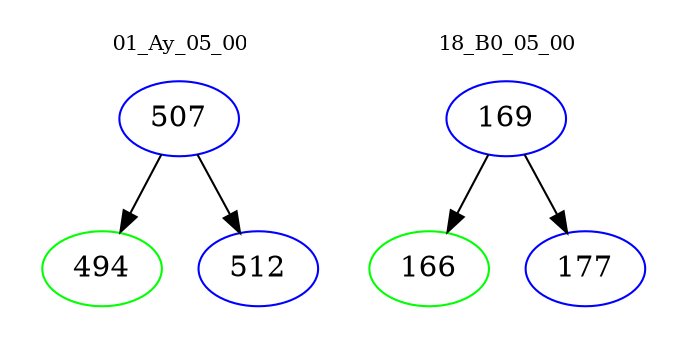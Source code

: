 digraph{
subgraph cluster_0 {
color = white
label = "01_Ay_05_00";
fontsize=10;
T0_507 [label="507", color="blue"]
T0_507 -> T0_494 [color="black"]
T0_494 [label="494", color="green"]
T0_507 -> T0_512 [color="black"]
T0_512 [label="512", color="blue"]
}
subgraph cluster_1 {
color = white
label = "18_B0_05_00";
fontsize=10;
T1_169 [label="169", color="blue"]
T1_169 -> T1_166 [color="black"]
T1_166 [label="166", color="green"]
T1_169 -> T1_177 [color="black"]
T1_177 [label="177", color="blue"]
}
}
